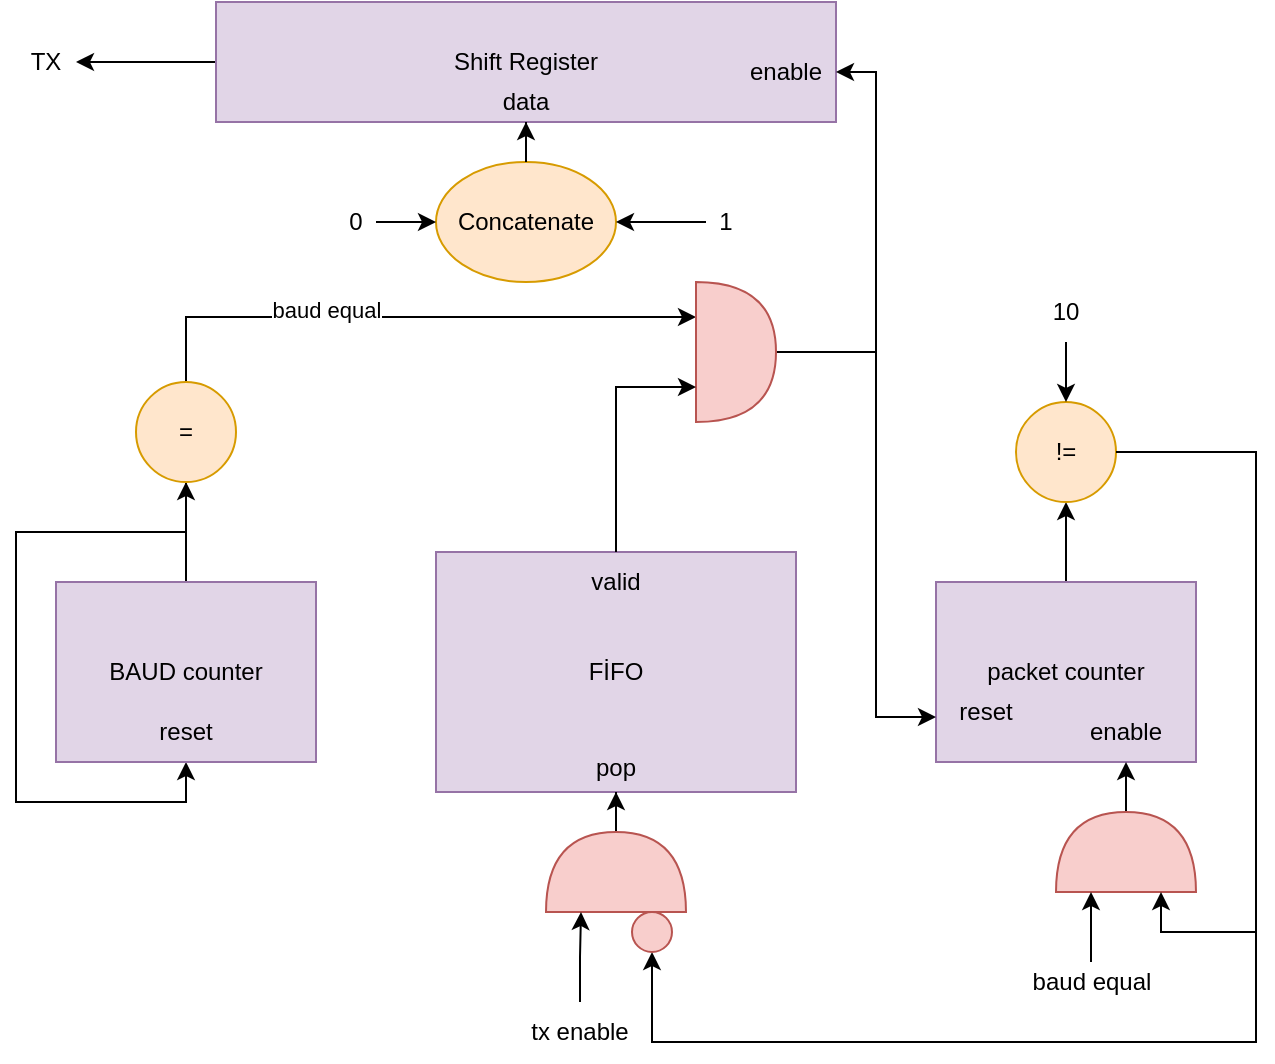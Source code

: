 <mxfile version="24.5.3" type="device">
  <diagram name="Page-1" id="j2-y5iguBYCK004hVtVf">
    <mxGraphModel dx="724" dy="428" grid="1" gridSize="10" guides="1" tooltips="1" connect="1" arrows="1" fold="1" page="1" pageScale="1" pageWidth="900" pageHeight="1600" math="0" shadow="0">
      <root>
        <mxCell id="0" />
        <mxCell id="1" parent="0" />
        <mxCell id="bxX3EOq_vNm8IzIFYqe4-47" style="edgeStyle=orthogonalEdgeStyle;rounded=0;orthogonalLoop=1;jettySize=auto;html=1;" parent="1" source="bxX3EOq_vNm8IzIFYqe4-1" target="bxX3EOq_vNm8IzIFYqe4-48" edge="1">
          <mxGeometry relative="1" as="geometry">
            <mxPoint x="140" y="75" as="targetPoint" />
          </mxGeometry>
        </mxCell>
        <mxCell id="bxX3EOq_vNm8IzIFYqe4-1" value="Shift Register" style="rounded=0;whiteSpace=wrap;html=1;fillColor=#e1d5e7;strokeColor=#9673a6;" parent="1" vertex="1">
          <mxGeometry x="240" y="40" width="310" height="60" as="geometry" />
        </mxCell>
        <mxCell id="bxX3EOq_vNm8IzIFYqe4-2" value="FİFO" style="rounded=0;whiteSpace=wrap;html=1;fillColor=#e1d5e7;strokeColor=#9673a6;" parent="1" vertex="1">
          <mxGeometry x="350" y="315" width="180" height="120" as="geometry" />
        </mxCell>
        <mxCell id="bxX3EOq_vNm8IzIFYqe4-7" value="" style="edgeStyle=orthogonalEdgeStyle;rounded=0;orthogonalLoop=1;jettySize=auto;html=1;" parent="1" source="bxX3EOq_vNm8IzIFYqe4-5" target="bxX3EOq_vNm8IzIFYqe4-6" edge="1">
          <mxGeometry relative="1" as="geometry" />
        </mxCell>
        <mxCell id="bxX3EOq_vNm8IzIFYqe4-11" style="edgeStyle=orthogonalEdgeStyle;rounded=0;orthogonalLoop=1;jettySize=auto;html=1;entryX=0.5;entryY=1;entryDx=0;entryDy=0;" parent="1" source="bxX3EOq_vNm8IzIFYqe4-6" target="bxX3EOq_vNm8IzIFYqe4-5" edge="1">
          <mxGeometry relative="1" as="geometry" />
        </mxCell>
        <mxCell id="bxX3EOq_vNm8IzIFYqe4-12" style="edgeStyle=orthogonalEdgeStyle;rounded=0;orthogonalLoop=1;jettySize=auto;html=1;entryX=0;entryY=0.25;entryDx=0;entryDy=0;entryPerimeter=0;" parent="1" source="bxX3EOq_vNm8IzIFYqe4-6" target="bxX3EOq_vNm8IzIFYqe4-31" edge="1">
          <mxGeometry relative="1" as="geometry">
            <Array as="points">
              <mxPoint x="225" y="198" />
            </Array>
          </mxGeometry>
        </mxCell>
        <mxCell id="bxX3EOq_vNm8IzIFYqe4-28" value="baud equal" style="edgeLabel;html=1;align=center;verticalAlign=middle;resizable=0;points=[];" parent="bxX3EOq_vNm8IzIFYqe4-12" vertex="1" connectable="0">
          <mxGeometry x="-0.287" y="4" relative="1" as="geometry">
            <mxPoint as="offset" />
          </mxGeometry>
        </mxCell>
        <mxCell id="bxX3EOq_vNm8IzIFYqe4-6" value="=" style="ellipse;whiteSpace=wrap;html=1;aspect=fixed;fillColor=#ffe6cc;strokeColor=#d79b00;" parent="1" vertex="1">
          <mxGeometry x="200" y="230" width="50" height="50" as="geometry" />
        </mxCell>
        <mxCell id="bxX3EOq_vNm8IzIFYqe4-10" value="" style="group;fillColor=#e1d5e7;strokeColor=#9673a6;" parent="1" vertex="1" connectable="0">
          <mxGeometry x="160" y="330" width="130" height="90" as="geometry" />
        </mxCell>
        <mxCell id="bxX3EOq_vNm8IzIFYqe4-5" value="BAUD counter" style="rounded=0;whiteSpace=wrap;html=1;fillColor=#e1d5e7;strokeColor=#9673a6;" parent="bxX3EOq_vNm8IzIFYqe4-10" vertex="1">
          <mxGeometry width="130" height="90" as="geometry" />
        </mxCell>
        <mxCell id="bxX3EOq_vNm8IzIFYqe4-8" value="reset" style="text;html=1;align=center;verticalAlign=middle;whiteSpace=wrap;rounded=0;" parent="bxX3EOq_vNm8IzIFYqe4-10" vertex="1">
          <mxGeometry x="35" y="60" width="60" height="30" as="geometry" />
        </mxCell>
        <mxCell id="bxX3EOq_vNm8IzIFYqe4-13" value="enable" style="text;html=1;align=center;verticalAlign=middle;whiteSpace=wrap;rounded=0;" parent="1" vertex="1">
          <mxGeometry x="500" y="60" width="50" height="30" as="geometry" />
        </mxCell>
        <mxCell id="bxX3EOq_vNm8IzIFYqe4-18" value="" style="edgeStyle=orthogonalEdgeStyle;rounded=0;orthogonalLoop=1;jettySize=auto;html=1;" parent="1" source="bxX3EOq_vNm8IzIFYqe4-14" target="bxX3EOq_vNm8IzIFYqe4-15" edge="1">
          <mxGeometry relative="1" as="geometry" />
        </mxCell>
        <mxCell id="bxX3EOq_vNm8IzIFYqe4-14" value="packet counter" style="rounded=0;whiteSpace=wrap;html=1;fillColor=#e1d5e7;strokeColor=#9673a6;" parent="1" vertex="1">
          <mxGeometry x="600" y="330" width="130" height="90" as="geometry" />
        </mxCell>
        <mxCell id="bxX3EOq_vNm8IzIFYqe4-15" value="!=" style="ellipse;whiteSpace=wrap;html=1;aspect=fixed;fillColor=#ffe6cc;strokeColor=#d79b00;" parent="1" vertex="1">
          <mxGeometry x="640" y="240" width="50" height="50" as="geometry" />
        </mxCell>
        <mxCell id="bxX3EOq_vNm8IzIFYqe4-17" value="" style="edgeStyle=orthogonalEdgeStyle;rounded=0;orthogonalLoop=1;jettySize=auto;html=1;" parent="1" source="bxX3EOq_vNm8IzIFYqe4-16" target="bxX3EOq_vNm8IzIFYqe4-15" edge="1">
          <mxGeometry relative="1" as="geometry" />
        </mxCell>
        <mxCell id="bxX3EOq_vNm8IzIFYqe4-16" value="10" style="text;html=1;align=center;verticalAlign=middle;whiteSpace=wrap;rounded=0;" parent="1" vertex="1">
          <mxGeometry x="650" y="180" width="30" height="30" as="geometry" />
        </mxCell>
        <mxCell id="bxX3EOq_vNm8IzIFYqe4-20" value="enable" style="text;html=1;align=center;verticalAlign=middle;whiteSpace=wrap;rounded=0;" parent="1" vertex="1">
          <mxGeometry x="670" y="390" width="50" height="30" as="geometry" />
        </mxCell>
        <mxCell id="bxX3EOq_vNm8IzIFYqe4-24" style="edgeStyle=orthogonalEdgeStyle;rounded=0;orthogonalLoop=1;jettySize=auto;html=1;entryX=0.5;entryY=1;entryDx=0;entryDy=0;" parent="1" source="bxX3EOq_vNm8IzIFYqe4-21" target="bxX3EOq_vNm8IzIFYqe4-20" edge="1">
          <mxGeometry relative="1" as="geometry" />
        </mxCell>
        <mxCell id="bxX3EOq_vNm8IzIFYqe4-21" value="" style="shape=or;whiteSpace=wrap;html=1;rotation=-90;fillColor=#f8cecc;strokeColor=#b85450;" parent="1" vertex="1">
          <mxGeometry x="675" y="430" width="40" height="70" as="geometry" />
        </mxCell>
        <mxCell id="bxX3EOq_vNm8IzIFYqe4-23" style="edgeStyle=orthogonalEdgeStyle;rounded=0;orthogonalLoop=1;jettySize=auto;html=1;exitX=0;exitY=0.5;exitDx=0;exitDy=0;exitPerimeter=0;" parent="1" source="bxX3EOq_vNm8IzIFYqe4-21" target="bxX3EOq_vNm8IzIFYqe4-21" edge="1">
          <mxGeometry relative="1" as="geometry" />
        </mxCell>
        <mxCell id="bxX3EOq_vNm8IzIFYqe4-29" value="baud equal" style="text;html=1;align=center;verticalAlign=middle;whiteSpace=wrap;rounded=0;" parent="1" vertex="1">
          <mxGeometry x="638" y="520" width="80" height="20" as="geometry" />
        </mxCell>
        <mxCell id="bxX3EOq_vNm8IzIFYqe4-30" style="edgeStyle=orthogonalEdgeStyle;rounded=0;orthogonalLoop=1;jettySize=auto;html=1;entryX=0;entryY=0.25;entryDx=0;entryDy=0;entryPerimeter=0;" parent="1" source="bxX3EOq_vNm8IzIFYqe4-29" target="bxX3EOq_vNm8IzIFYqe4-21" edge="1">
          <mxGeometry relative="1" as="geometry">
            <Array as="points">
              <mxPoint x="680" y="520" />
              <mxPoint x="680" y="520" />
            </Array>
          </mxGeometry>
        </mxCell>
        <mxCell id="bxX3EOq_vNm8IzIFYqe4-35" style="edgeStyle=orthogonalEdgeStyle;rounded=0;orthogonalLoop=1;jettySize=auto;html=1;entryX=0;entryY=0.75;entryDx=0;entryDy=0;" parent="1" source="bxX3EOq_vNm8IzIFYqe4-31" target="bxX3EOq_vNm8IzIFYqe4-14" edge="1">
          <mxGeometry relative="1" as="geometry">
            <Array as="points">
              <mxPoint x="570" y="215" />
              <mxPoint x="570" y="398" />
            </Array>
          </mxGeometry>
        </mxCell>
        <mxCell id="D-6qFupiVTFM1eunDyf1-7" style="edgeStyle=orthogonalEdgeStyle;rounded=0;orthogonalLoop=1;jettySize=auto;html=1;entryX=1;entryY=0.5;entryDx=0;entryDy=0;" edge="1" parent="1" source="bxX3EOq_vNm8IzIFYqe4-31" target="bxX3EOq_vNm8IzIFYqe4-13">
          <mxGeometry relative="1" as="geometry">
            <Array as="points">
              <mxPoint x="570" y="215" />
              <mxPoint x="570" y="75" />
            </Array>
          </mxGeometry>
        </mxCell>
        <mxCell id="bxX3EOq_vNm8IzIFYqe4-31" value="" style="shape=or;whiteSpace=wrap;html=1;rotation=0;fillColor=#f8cecc;strokeColor=#b85450;" parent="1" vertex="1">
          <mxGeometry x="480" y="180" width="40" height="70" as="geometry" />
        </mxCell>
        <mxCell id="bxX3EOq_vNm8IzIFYqe4-32" style="edgeStyle=orthogonalEdgeStyle;rounded=0;orthogonalLoop=1;jettySize=auto;html=1;entryX=0;entryY=0.75;entryDx=0;entryDy=0;entryPerimeter=0;" parent="1" source="bxX3EOq_vNm8IzIFYqe4-2" target="bxX3EOq_vNm8IzIFYqe4-31" edge="1">
          <mxGeometry relative="1" as="geometry" />
        </mxCell>
        <mxCell id="bxX3EOq_vNm8IzIFYqe4-33" value="valid" style="text;html=1;align=center;verticalAlign=middle;whiteSpace=wrap;rounded=0;" parent="1" vertex="1">
          <mxGeometry x="415" y="315" width="50" height="30" as="geometry" />
        </mxCell>
        <mxCell id="bxX3EOq_vNm8IzIFYqe4-36" value="reset" style="text;html=1;align=center;verticalAlign=middle;whiteSpace=wrap;rounded=0;" parent="1" vertex="1">
          <mxGeometry x="600" y="380" width="50" height="30" as="geometry" />
        </mxCell>
        <mxCell id="bxX3EOq_vNm8IzIFYqe4-37" style="edgeStyle=orthogonalEdgeStyle;rounded=0;orthogonalLoop=1;jettySize=auto;html=1;entryX=0;entryY=0.75;entryDx=0;entryDy=0;entryPerimeter=0;" parent="1" source="bxX3EOq_vNm8IzIFYqe4-15" target="bxX3EOq_vNm8IzIFYqe4-21" edge="1">
          <mxGeometry relative="1" as="geometry">
            <Array as="points">
              <mxPoint x="760" y="265" />
              <mxPoint x="760" y="505" />
              <mxPoint x="713" y="505" />
            </Array>
          </mxGeometry>
        </mxCell>
        <mxCell id="bxX3EOq_vNm8IzIFYqe4-41" style="edgeStyle=orthogonalEdgeStyle;rounded=0;orthogonalLoop=1;jettySize=auto;html=1;entryX=0.5;entryY=1;entryDx=0;entryDy=0;" parent="1" source="bxX3EOq_vNm8IzIFYqe4-39" target="bxX3EOq_vNm8IzIFYqe4-2" edge="1">
          <mxGeometry relative="1" as="geometry" />
        </mxCell>
        <mxCell id="bxX3EOq_vNm8IzIFYqe4-39" value="" style="shape=or;whiteSpace=wrap;html=1;rotation=-90;fillColor=#f8cecc;strokeColor=#b85450;" parent="1" vertex="1">
          <mxGeometry x="420" y="440" width="40" height="70" as="geometry" />
        </mxCell>
        <mxCell id="bxX3EOq_vNm8IzIFYqe4-42" style="edgeStyle=orthogonalEdgeStyle;rounded=0;orthogonalLoop=1;jettySize=auto;html=1;entryX=0.5;entryY=1;entryDx=0;entryDy=0;" parent="1" source="bxX3EOq_vNm8IzIFYqe4-15" target="bxX3EOq_vNm8IzIFYqe4-43" edge="1">
          <mxGeometry relative="1" as="geometry">
            <mxPoint x="458" y="530" as="targetPoint" />
            <Array as="points">
              <mxPoint x="760" y="265" />
              <mxPoint x="760" y="560" />
              <mxPoint x="458" y="560" />
            </Array>
          </mxGeometry>
        </mxCell>
        <mxCell id="bxX3EOq_vNm8IzIFYqe4-43" value="" style="ellipse;whiteSpace=wrap;html=1;aspect=fixed;fillColor=#f8cecc;strokeColor=#b85450;" parent="1" vertex="1">
          <mxGeometry x="448" y="495" width="20" height="20" as="geometry" />
        </mxCell>
        <mxCell id="bxX3EOq_vNm8IzIFYqe4-44" value="tx enable" style="text;html=1;align=center;verticalAlign=middle;whiteSpace=wrap;rounded=0;" parent="1" vertex="1">
          <mxGeometry x="392" y="540" width="60" height="30" as="geometry" />
        </mxCell>
        <mxCell id="bxX3EOq_vNm8IzIFYqe4-45" style="edgeStyle=orthogonalEdgeStyle;rounded=0;orthogonalLoop=1;jettySize=auto;html=1;entryX=0;entryY=0.25;entryDx=0;entryDy=0;entryPerimeter=0;" parent="1" source="bxX3EOq_vNm8IzIFYqe4-44" target="bxX3EOq_vNm8IzIFYqe4-39" edge="1">
          <mxGeometry relative="1" as="geometry" />
        </mxCell>
        <mxCell id="bxX3EOq_vNm8IzIFYqe4-46" value="pop" style="text;html=1;align=center;verticalAlign=middle;whiteSpace=wrap;rounded=0;" parent="1" vertex="1">
          <mxGeometry x="415" y="410" width="50" height="25" as="geometry" />
        </mxCell>
        <mxCell id="bxX3EOq_vNm8IzIFYqe4-48" value="TX" style="text;html=1;align=center;verticalAlign=middle;whiteSpace=wrap;rounded=0;" parent="1" vertex="1">
          <mxGeometry x="140" y="55" width="30" height="30" as="geometry" />
        </mxCell>
        <mxCell id="D-6qFupiVTFM1eunDyf1-3" value="" style="group" vertex="1" connectable="0" parent="1">
          <mxGeometry x="300" y="120" width="205" height="60" as="geometry" />
        </mxCell>
        <mxCell id="A6-Sd9GrZFyKtpLDSa6w-1" value="Concatenate" style="ellipse;whiteSpace=wrap;html=1;fillColor=#ffe6cc;strokeColor=#d79b00;" parent="D-6qFupiVTFM1eunDyf1-3" vertex="1">
          <mxGeometry x="50" width="90" height="60" as="geometry" />
        </mxCell>
        <mxCell id="A6-Sd9GrZFyKtpLDSa6w-3" value="" style="edgeStyle=orthogonalEdgeStyle;rounded=0;orthogonalLoop=1;jettySize=auto;html=1;" parent="D-6qFupiVTFM1eunDyf1-3" source="A6-Sd9GrZFyKtpLDSa6w-2" target="A6-Sd9GrZFyKtpLDSa6w-1" edge="1">
          <mxGeometry relative="1" as="geometry" />
        </mxCell>
        <mxCell id="A6-Sd9GrZFyKtpLDSa6w-2" value="0" style="text;html=1;align=center;verticalAlign=middle;whiteSpace=wrap;rounded=0;" parent="D-6qFupiVTFM1eunDyf1-3" vertex="1">
          <mxGeometry y="15" width="20" height="30" as="geometry" />
        </mxCell>
        <mxCell id="A6-Sd9GrZFyKtpLDSa6w-5" value="" style="edgeStyle=orthogonalEdgeStyle;rounded=0;orthogonalLoop=1;jettySize=auto;html=1;" parent="D-6qFupiVTFM1eunDyf1-3" source="A6-Sd9GrZFyKtpLDSa6w-4" target="A6-Sd9GrZFyKtpLDSa6w-1" edge="1">
          <mxGeometry relative="1" as="geometry" />
        </mxCell>
        <mxCell id="A6-Sd9GrZFyKtpLDSa6w-4" value="1" style="text;html=1;align=center;verticalAlign=middle;whiteSpace=wrap;rounded=0;" parent="D-6qFupiVTFM1eunDyf1-3" vertex="1">
          <mxGeometry x="185" y="15" width="20" height="30" as="geometry" />
        </mxCell>
        <mxCell id="D-6qFupiVTFM1eunDyf1-4" value="" style="edgeStyle=orthogonalEdgeStyle;rounded=0;orthogonalLoop=1;jettySize=auto;html=1;" edge="1" parent="1" source="A6-Sd9GrZFyKtpLDSa6w-1" target="bxX3EOq_vNm8IzIFYqe4-1">
          <mxGeometry relative="1" as="geometry" />
        </mxCell>
        <mxCell id="D-6qFupiVTFM1eunDyf1-6" value="data" style="text;html=1;align=center;verticalAlign=middle;whiteSpace=wrap;rounded=0;" vertex="1" parent="1">
          <mxGeometry x="370" y="80" width="50" height="20" as="geometry" />
        </mxCell>
      </root>
    </mxGraphModel>
  </diagram>
</mxfile>
